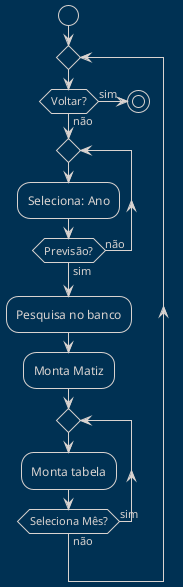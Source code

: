 @startuml
!theme blueprint
start
repeat
	if (Voltar?) then (sim)
		stop
	else (não)
		repeat
			:Seleciona: Ano;
		repeat while (Previsão?) is (não) not (sim)
	endif
	:Pesquisa no banco;
	:Monta Matiz;
	repeat
		:Monta tabela;
	repeat while (Seleciona Mês?) is (sim) not (não)
repeat while
@enduml